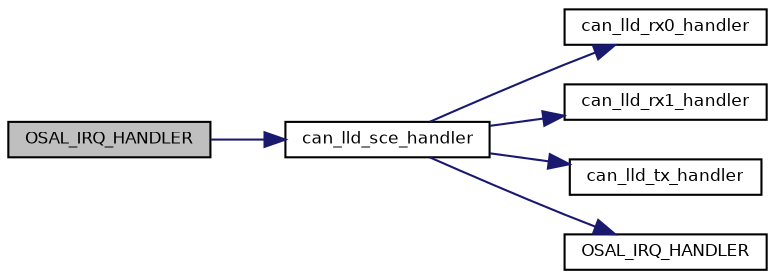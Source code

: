 digraph "OSAL_IRQ_HANDLER"
{
  bgcolor="transparent";
  edge [fontname="Helvetica",fontsize="8",labelfontname="Helvetica",labelfontsize="8"];
  node [fontname="Helvetica",fontsize="8",shape=record];
  rankdir="LR";
  Node23 [label="OSAL_IRQ_HANDLER",height=0.2,width=0.4,color="black", fillcolor="grey75", style="filled", fontcolor="black"];
  Node23 -> Node24 [color="midnightblue",fontsize="8",style="solid",fontname="Helvetica"];
  Node24 [label="can_lld_sce_handler",height=0.2,width=0.4,color="black",URL="$group___c_a_n.html#gaee4bcfd04868a1d8c97958859a9918c4",tooltip="Common SCE ISR handler. "];
  Node24 -> Node25 [color="midnightblue",fontsize="8",style="solid",fontname="Helvetica"];
  Node25 [label="can_lld_rx0_handler",height=0.2,width=0.4,color="black",URL="$group___c_a_n.html#ga413ae4d6b4cbd1572a7634748d6d8dbf",tooltip="Common RX0 ISR handler. "];
  Node24 -> Node26 [color="midnightblue",fontsize="8",style="solid",fontname="Helvetica"];
  Node26 [label="can_lld_rx1_handler",height=0.2,width=0.4,color="black",URL="$group___c_a_n.html#ga635b53cbc3e0dce637e7b0526a2103a1",tooltip="Common RX1 ISR handler. "];
  Node24 -> Node27 [color="midnightblue",fontsize="8",style="solid",fontname="Helvetica"];
  Node27 [label="can_lld_tx_handler",height=0.2,width=0.4,color="black",URL="$group___c_a_n.html#gaf97d7f485a06fa30d93882c7e4007ea8",tooltip="Common TX ISR handler. "];
  Node24 -> Node28 [color="midnightblue",fontsize="8",style="solid",fontname="Helvetica"];
  Node28 [label="OSAL_IRQ_HANDLER",height=0.2,width=0.4,color="black",URL="$group___c_a_n.html#ga88c6427e607c3328544d8b395126c1d7",tooltip="CAN1 TX interrupt handler. "];
}
